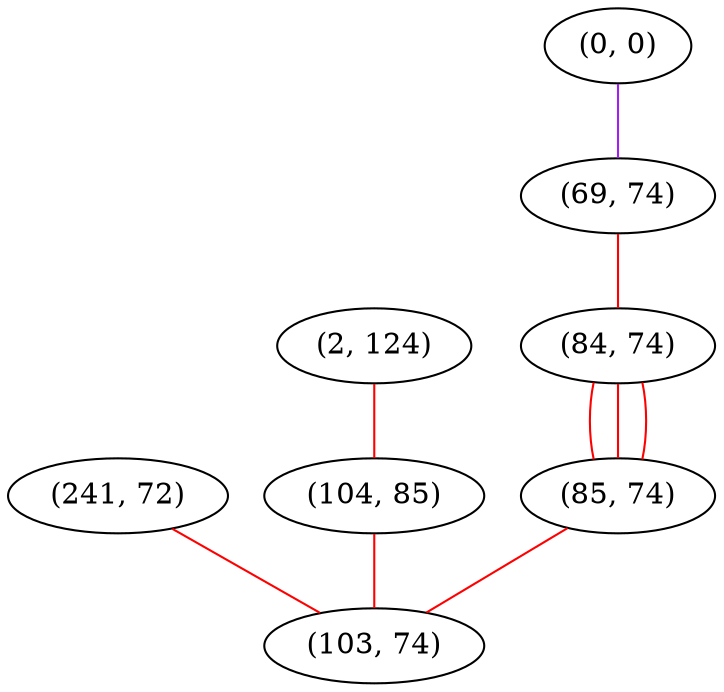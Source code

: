graph "" {
"(241, 72)";
"(0, 0)";
"(69, 74)";
"(2, 124)";
"(104, 85)";
"(84, 74)";
"(85, 74)";
"(103, 74)";
"(241, 72)" -- "(103, 74)"  [color=red, key=0, weight=1];
"(0, 0)" -- "(69, 74)"  [color=purple, key=0, weight=4];
"(69, 74)" -- "(84, 74)"  [color=red, key=0, weight=1];
"(2, 124)" -- "(104, 85)"  [color=red, key=0, weight=1];
"(104, 85)" -- "(103, 74)"  [color=red, key=0, weight=1];
"(84, 74)" -- "(85, 74)"  [color=red, key=0, weight=1];
"(84, 74)" -- "(85, 74)"  [color=red, key=1, weight=1];
"(84, 74)" -- "(85, 74)"  [color=red, key=2, weight=1];
"(85, 74)" -- "(103, 74)"  [color=red, key=0, weight=1];
}
